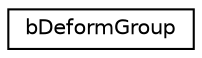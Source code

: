 digraph G
{
  edge [fontname="Helvetica",fontsize="10",labelfontname="Helvetica",labelfontsize="10"];
  node [fontname="Helvetica",fontsize="10",shape=record];
  rankdir=LR;
  Node1 [label="bDeformGroup",height=0.2,width=0.4,color="black", fillcolor="white", style="filled",URL="$de/dad/structbDeformGroup.html"];
}
